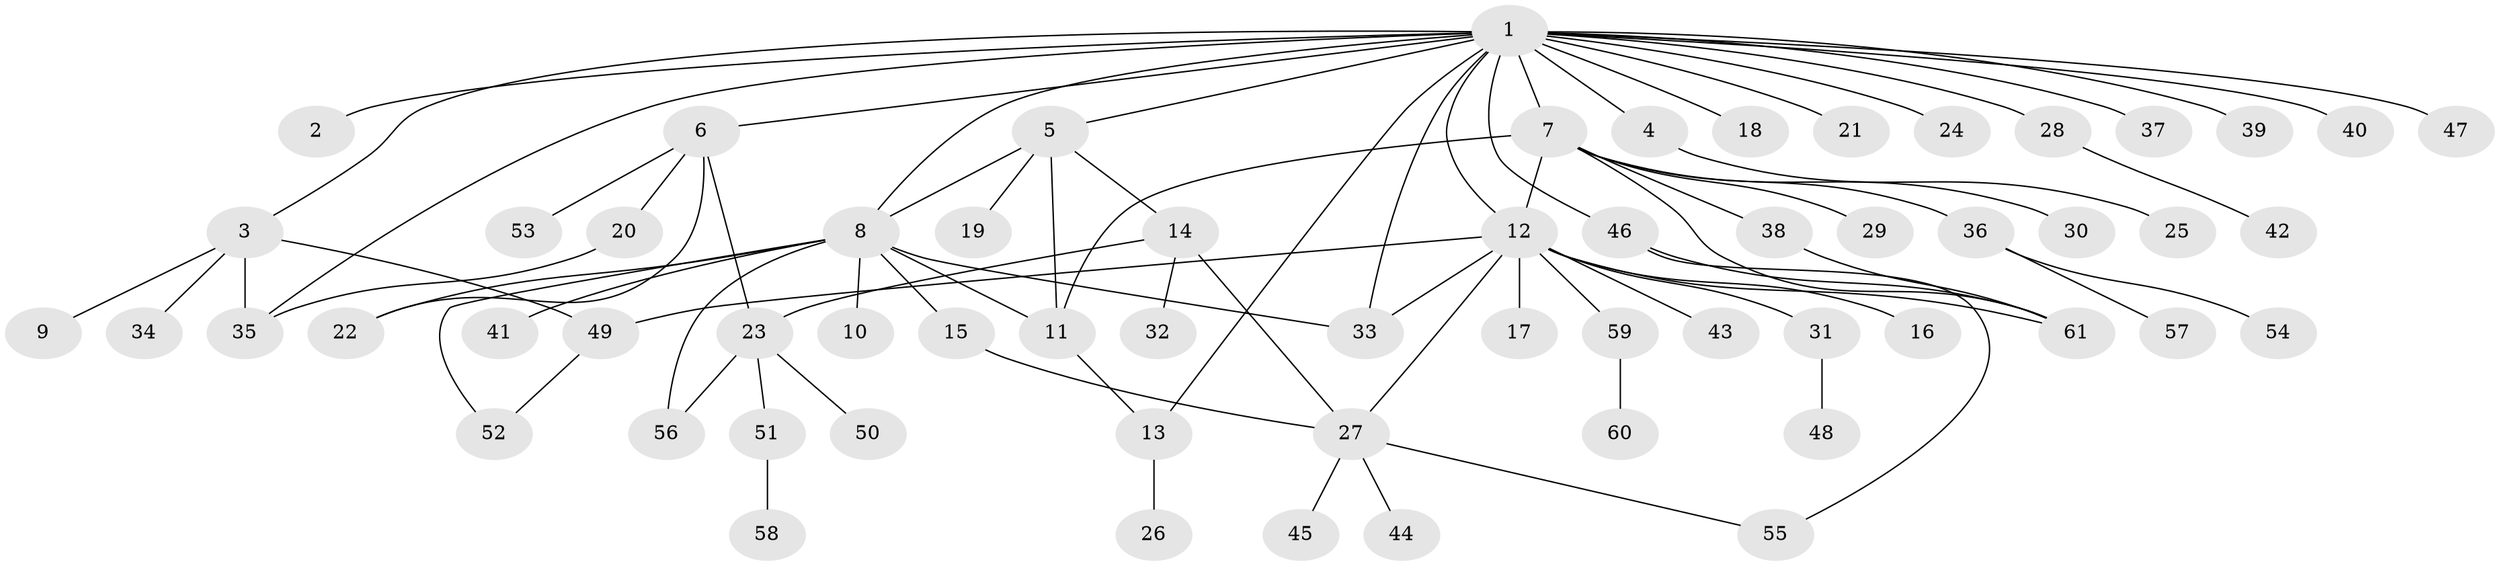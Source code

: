 // Generated by graph-tools (version 1.1) at 2025/11/02/27/25 16:11:12]
// undirected, 61 vertices, 80 edges
graph export_dot {
graph [start="1"]
  node [color=gray90,style=filled];
  1;
  2;
  3;
  4;
  5;
  6;
  7;
  8;
  9;
  10;
  11;
  12;
  13;
  14;
  15;
  16;
  17;
  18;
  19;
  20;
  21;
  22;
  23;
  24;
  25;
  26;
  27;
  28;
  29;
  30;
  31;
  32;
  33;
  34;
  35;
  36;
  37;
  38;
  39;
  40;
  41;
  42;
  43;
  44;
  45;
  46;
  47;
  48;
  49;
  50;
  51;
  52;
  53;
  54;
  55;
  56;
  57;
  58;
  59;
  60;
  61;
  1 -- 2;
  1 -- 3;
  1 -- 4;
  1 -- 5;
  1 -- 6;
  1 -- 7;
  1 -- 8;
  1 -- 12;
  1 -- 13;
  1 -- 18;
  1 -- 21;
  1 -- 24;
  1 -- 28;
  1 -- 33;
  1 -- 35;
  1 -- 37;
  1 -- 39;
  1 -- 40;
  1 -- 46;
  1 -- 47;
  3 -- 9;
  3 -- 34;
  3 -- 35;
  3 -- 49;
  4 -- 25;
  5 -- 8;
  5 -- 11;
  5 -- 14;
  5 -- 19;
  6 -- 20;
  6 -- 22;
  6 -- 23;
  6 -- 53;
  7 -- 11;
  7 -- 12;
  7 -- 29;
  7 -- 30;
  7 -- 36;
  7 -- 38;
  7 -- 61;
  8 -- 10;
  8 -- 11;
  8 -- 15;
  8 -- 22;
  8 -- 33;
  8 -- 41;
  8 -- 52;
  8 -- 56;
  11 -- 13;
  12 -- 16;
  12 -- 17;
  12 -- 27;
  12 -- 31;
  12 -- 33;
  12 -- 43;
  12 -- 49;
  12 -- 59;
  12 -- 61;
  13 -- 26;
  14 -- 23;
  14 -- 27;
  14 -- 32;
  15 -- 27;
  20 -- 35;
  23 -- 50;
  23 -- 51;
  23 -- 56;
  27 -- 44;
  27 -- 45;
  27 -- 55;
  28 -- 42;
  31 -- 48;
  36 -- 54;
  36 -- 57;
  38 -- 61;
  46 -- 55;
  46 -- 61;
  49 -- 52;
  51 -- 58;
  59 -- 60;
}
